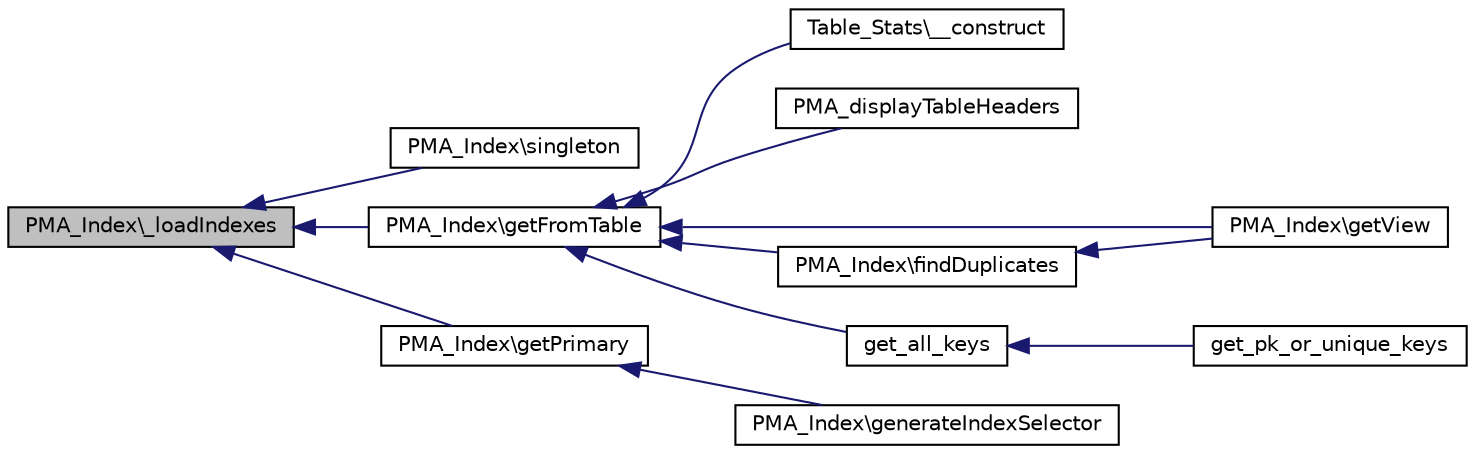 digraph G
{
  edge [fontname="Helvetica",fontsize="10",labelfontname="Helvetica",labelfontsize="10"];
  node [fontname="Helvetica",fontsize="10",shape=record];
  rankdir="LR";
  Node1 [label="PMA_Index\\_loadIndexes",height=0.2,width=0.4,color="black", fillcolor="grey75", style="filled" fontcolor="black"];
  Node1 -> Node2 [dir="back",color="midnightblue",fontsize="10",style="solid",fontname="Helvetica"];
  Node2 [label="PMA_Index\\singleton",height=0.2,width=0.4,color="black", fillcolor="white", style="filled",URL="$classPMA__Index.html#ace7270bd09eb3f05a8385da70c3da97b"];
  Node1 -> Node3 [dir="back",color="midnightblue",fontsize="10",style="solid",fontname="Helvetica"];
  Node3 [label="PMA_Index\\getFromTable",height=0.2,width=0.4,color="black", fillcolor="white", style="filled",URL="$classPMA__Index.html#ad8b7ce6fee21c5ac8e915642e6ee466b",tooltip="returns an array with all indexes from the given table"];
  Node3 -> Node4 [dir="back",color="midnightblue",fontsize="10",style="solid",fontname="Helvetica"];
  Node4 [label="Table_Stats\\__construct",height=0.2,width=0.4,color="black", fillcolor="white", style="filled",URL="$classTable__Stats.html#a9434b856824f1e3edd57ef9ffe4e83bb",tooltip="The &quot;Table_Stats&quot; constructor."];
  Node3 -> Node5 [dir="back",color="midnightblue",fontsize="10",style="solid",fontname="Helvetica"];
  Node5 [label="PMA_displayTableHeaders",height=0.2,width=0.4,color="black", fillcolor="white", style="filled",URL="$display__tbl_8lib_8php.html#aae4044b44dccb4059685ea603dc52e9e",tooltip="Displays the headers of the results table."];
  Node3 -> Node6 [dir="back",color="midnightblue",fontsize="10",style="solid",fontname="Helvetica"];
  Node6 [label="PMA_Index\\getView",height=0.2,width=0.4,color="black", fillcolor="white", style="filled",URL="$classPMA__Index.html#a0e8e4c5b27a81347e8b81c74fd8a091c",tooltip="Show index data."];
  Node3 -> Node7 [dir="back",color="midnightblue",fontsize="10",style="solid",fontname="Helvetica"];
  Node7 [label="PMA_Index\\findDuplicates",height=0.2,width=0.4,color="black", fillcolor="white", style="filled",URL="$classPMA__Index.html#a1847d139af9eb1afbac836d726f4452b",tooltip="Function to check over array of indexes and look for common problems."];
  Node7 -> Node6 [dir="back",color="midnightblue",fontsize="10",style="solid",fontname="Helvetica"];
  Node3 -> Node8 [dir="back",color="midnightblue",fontsize="10",style="solid",fontname="Helvetica"];
  Node8 [label="get_all_keys",height=0.2,width=0.4,color="black", fillcolor="white", style="filled",URL="$pmd__common_8php.html#a56d6eefe0d8c9933d346c1e75f618970",tooltip="returns all indizes"];
  Node8 -> Node9 [dir="back",color="midnightblue",fontsize="10",style="solid",fontname="Helvetica"];
  Node9 [label="get_pk_or_unique_keys",height=0.2,width=0.4,color="black", fillcolor="white", style="filled",URL="$pmd__common_8php.html#ac425795e101a8f7400f7ef6388bdfacc"];
  Node1 -> Node10 [dir="back",color="midnightblue",fontsize="10",style="solid",fontname="Helvetica"];
  Node10 [label="PMA_Index\\getPrimary",height=0.2,width=0.4,color="black", fillcolor="white", style="filled",URL="$classPMA__Index.html#a663855441eb87c5110ef0506fa0f65f6",tooltip="return primary if set, false otherwise"];
  Node10 -> Node11 [dir="back",color="midnightblue",fontsize="10",style="solid",fontname="Helvetica"];
  Node11 [label="PMA_Index\\generateIndexSelector",height=0.2,width=0.4,color="black", fillcolor="white", style="filled",URL="$classPMA__Index.html#a5b0d533c8a697f4652be0dad75da9ec8"];
}
